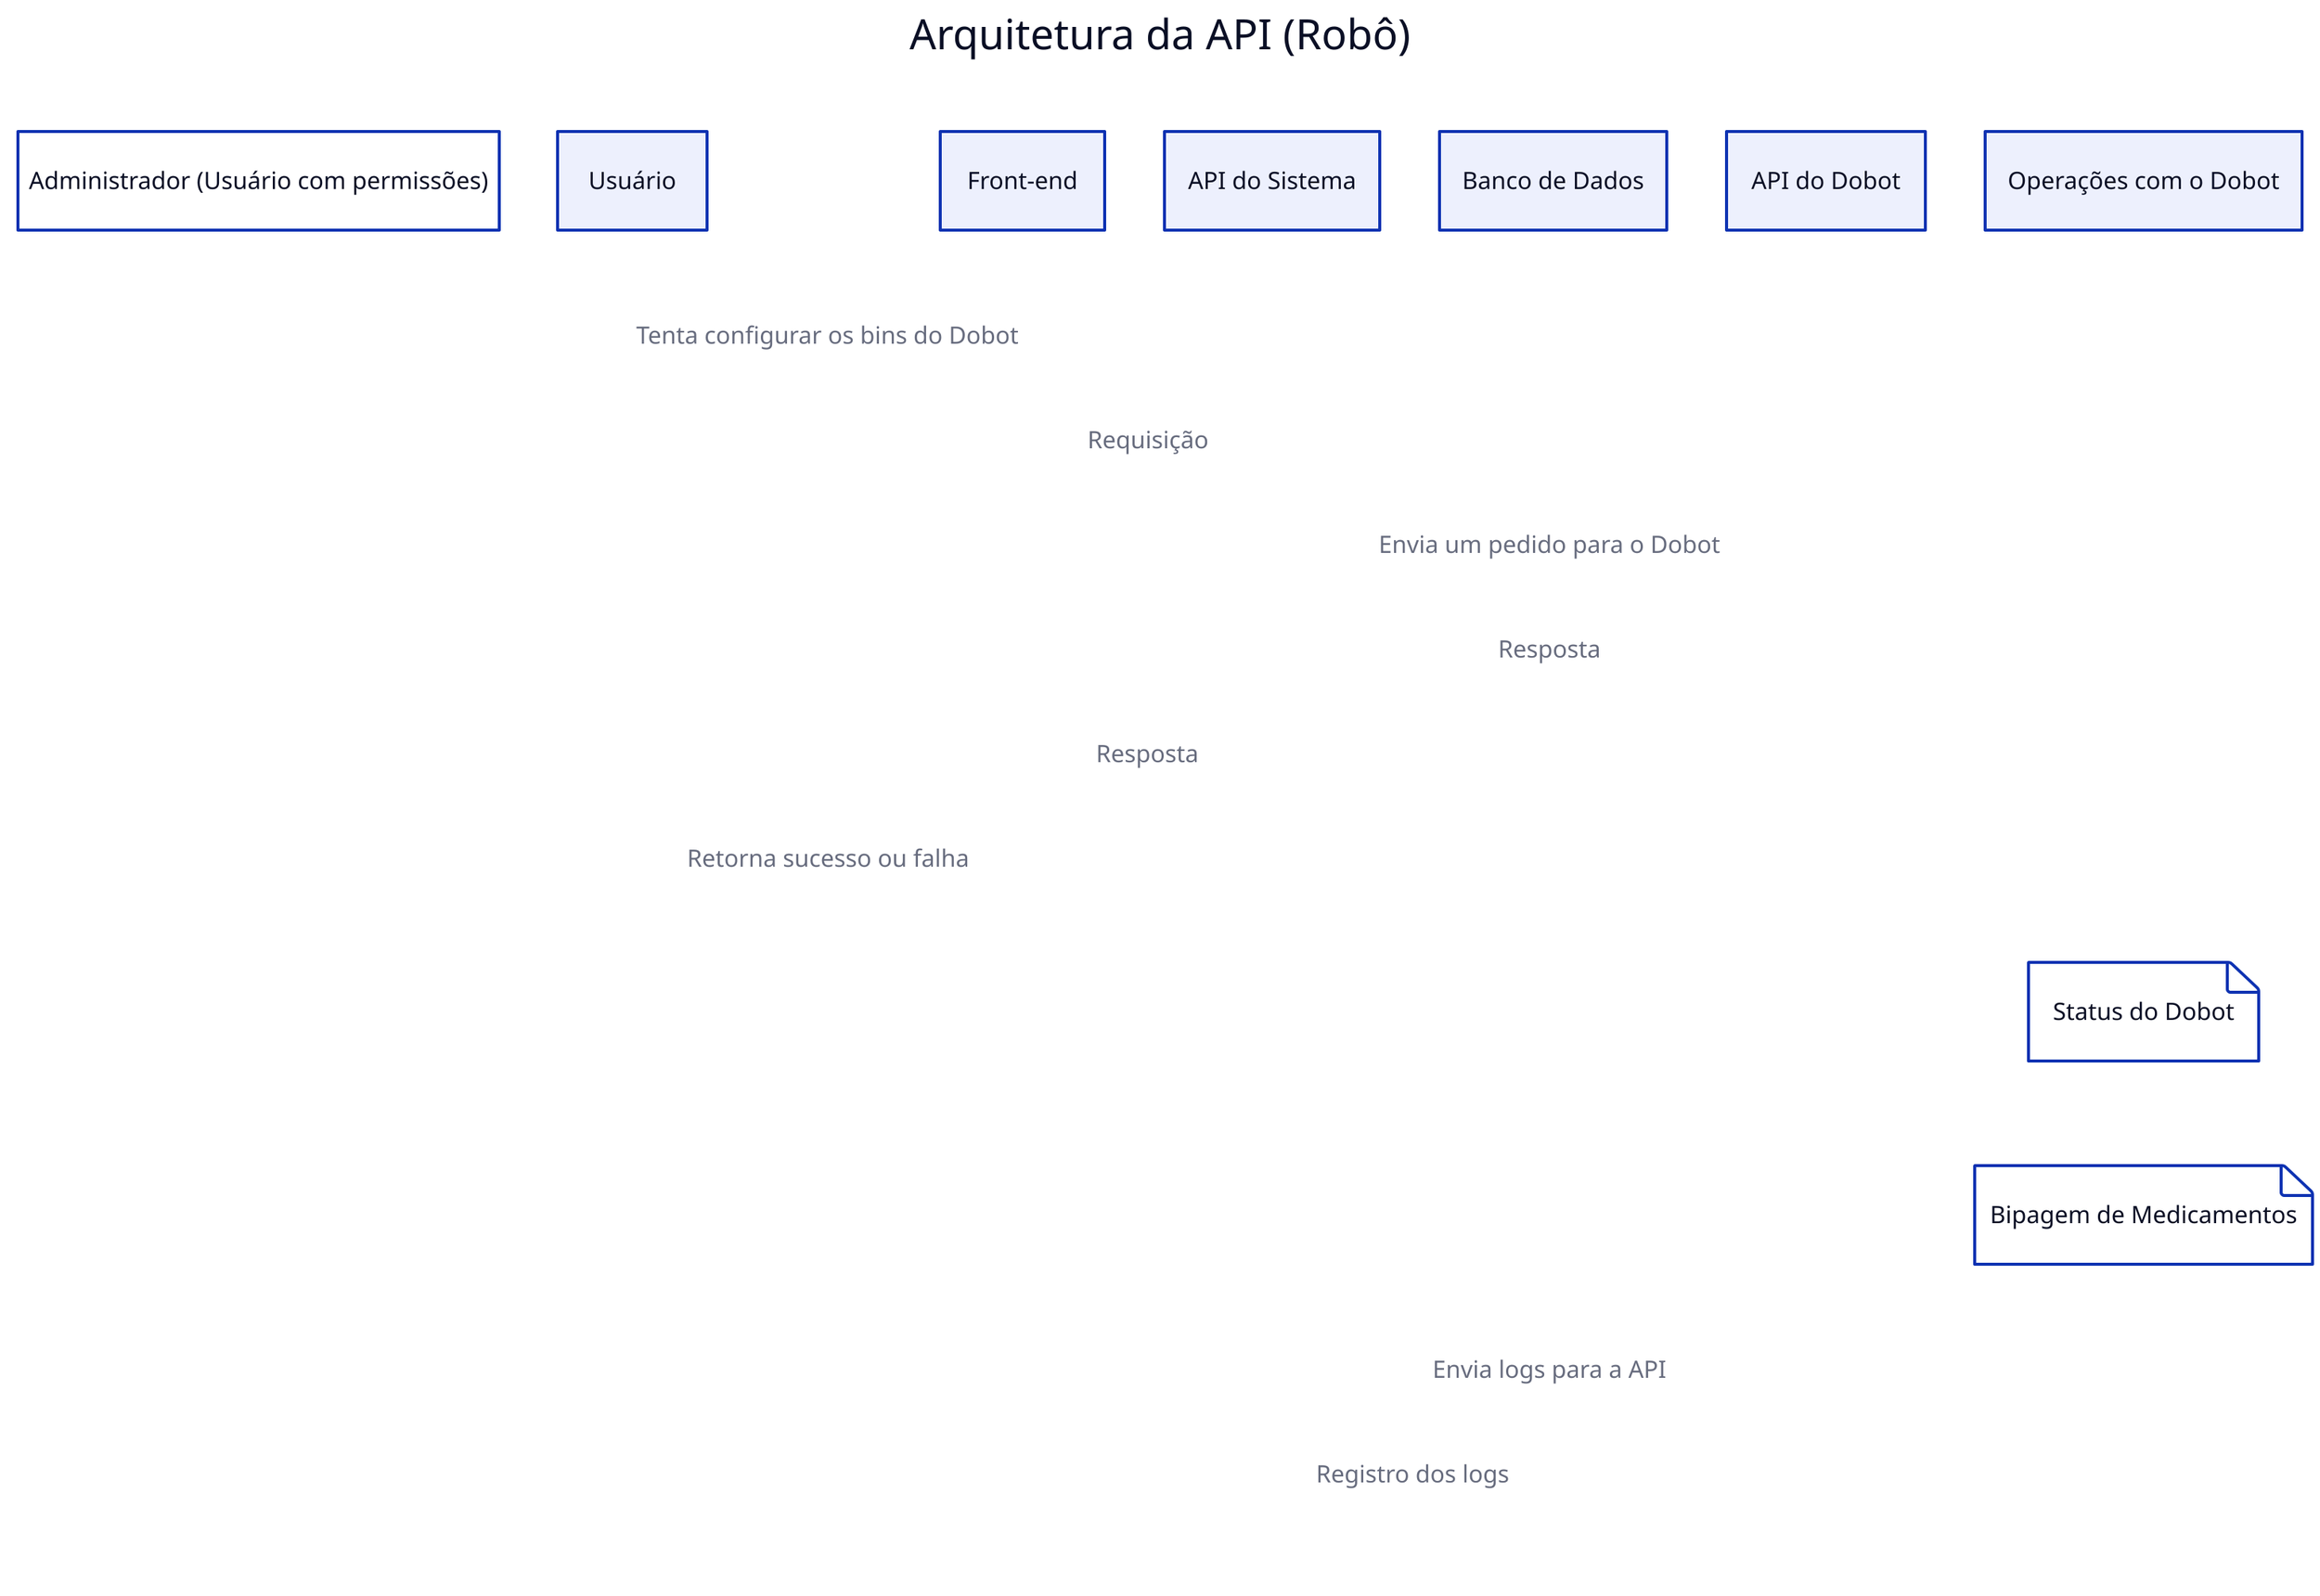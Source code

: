 Arquitetura da API (Robô): {
    shape: sequence_diagram
    adm: Administrador (Usuário com permissões)
    usuario: Usuário
    front: Front-end
    back: API do Sistema
    db: Banco de Dados
    robo: API do Dobot

    Operações com o Dobot: {
        Configurar os bins: {
            usuario->front: Tenta configurar os bins do Dobot
            front->back: Requisição
            back->robo: Envia um pedido para o Dobot
            robo->back: Resposta
            back->front: Resposta
            front->usuario: Retorna sucesso ou falha
        }

        Status do Dobot: {
        }

        Bipagem de Medicamentos: {
        }

        Logs do Dobot: {
            robo->back: Envia logs para a API
            back->db: Registro dos logs
        }
    }
}  